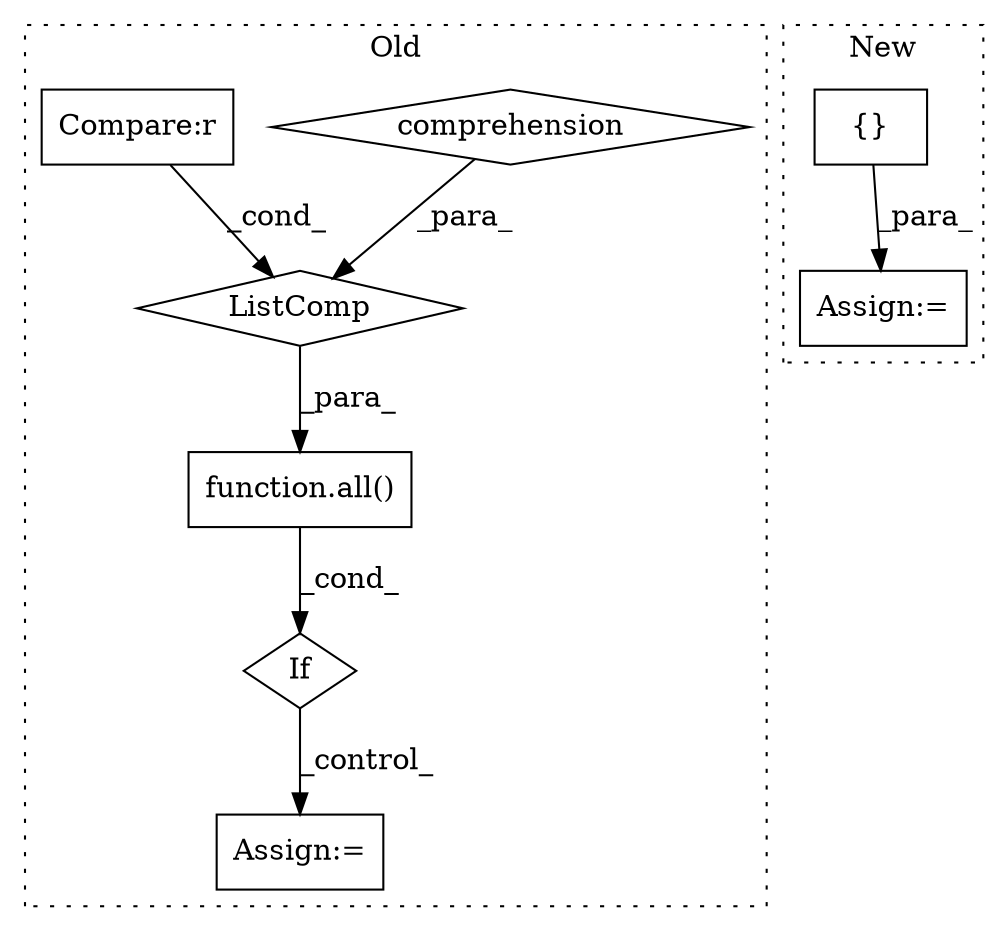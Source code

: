 digraph G {
subgraph cluster0 {
1 [label="function.all()" a="75" s="13372,13499" l="59,18" shape="box"];
4 [label="Assign:=" a="68" s="13586" l="3" shape="box"];
5 [label="comprehension" a="45" s="13452" l="3" shape="diamond"];
6 [label="ListComp" a="106" s="13431" l="68" shape="diamond"];
7 [label="If" a="96" s="13369" l="3" shape="diamond"];
8 [label="Compare:r" a="40" s="13432" l="19" shape="box"];
label = "Old";
style="dotted";
}
subgraph cluster1 {
2 [label="{}" a="59" s="13930,13930" l="2,1" shape="box"];
3 [label="Assign:=" a="68" s="14377" l="3" shape="box"];
label = "New";
style="dotted";
}
1 -> 7 [label="_cond_"];
2 -> 3 [label="_para_"];
5 -> 6 [label="_para_"];
6 -> 1 [label="_para_"];
7 -> 4 [label="_control_"];
8 -> 6 [label="_cond_"];
}